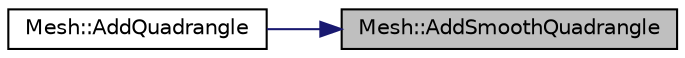 digraph "Mesh::AddSmoothQuadrangle"
{
 // LATEX_PDF_SIZE
  edge [fontname="Helvetica",fontsize="10",labelfontname="Helvetica",labelfontsize="10"];
  node [fontname="Helvetica",fontsize="10",shape=record];
  rankdir="RL";
  Node1 [label="Mesh::AddSmoothQuadrangle",height=0.2,width=0.4,color="black", fillcolor="grey75", style="filled", fontcolor="black",tooltip="Add a smmoth quadrangle to the geometry."];
  Node1 -> Node2 [dir="back",color="midnightblue",fontsize="10",style="solid",fontname="Helvetica"];
  Node2 [label="Mesh::AddQuadrangle",height=0.2,width=0.4,color="black", fillcolor="white", style="filled",URL="$class_mesh.html#ad357c67c80e3ef9af4bc46fb334f7c77",tooltip="Add a quadrangle to the geometry."];
}
